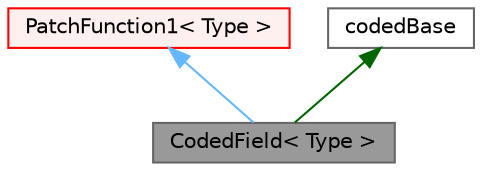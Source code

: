 digraph "CodedField&lt; Type &gt;"
{
 // LATEX_PDF_SIZE
  bgcolor="transparent";
  edge [fontname=Helvetica,fontsize=10,labelfontname=Helvetica,labelfontsize=10];
  node [fontname=Helvetica,fontsize=10,shape=box,height=0.2,width=0.4];
  Node1 [id="Node000001",label="CodedField\< Type \>",height=0.2,width=0.4,color="gray40", fillcolor="grey60", style="filled", fontcolor="black",tooltip="PatchFunction1 with the code supplied by an on-the-fly compiled C++ expression."];
  Node2 -> Node1 [id="edge1_Node000001_Node000002",dir="back",color="steelblue1",style="solid",tooltip=" "];
  Node2 [id="Node000002",label="PatchFunction1\< Type \>",height=0.2,width=0.4,color="red", fillcolor="#FFF0F0", style="filled",URL="$classFoam_1_1PatchFunction1.html",tooltip="Top level data entry class for use in dictionaries. Provides a mechanism to specify a variable as a c..."];
  Node13 -> Node1 [id="edge2_Node000001_Node000013",dir="back",color="darkgreen",style="solid",tooltip=" "];
  Node13 [id="Node000013",label="codedBase",height=0.2,width=0.4,color="gray40", fillcolor="white", style="filled",URL="$classFoam_1_1codedBase.html",tooltip="Base class for function objects and boundary conditions using dynamic code that provides methods for ..."];
}
